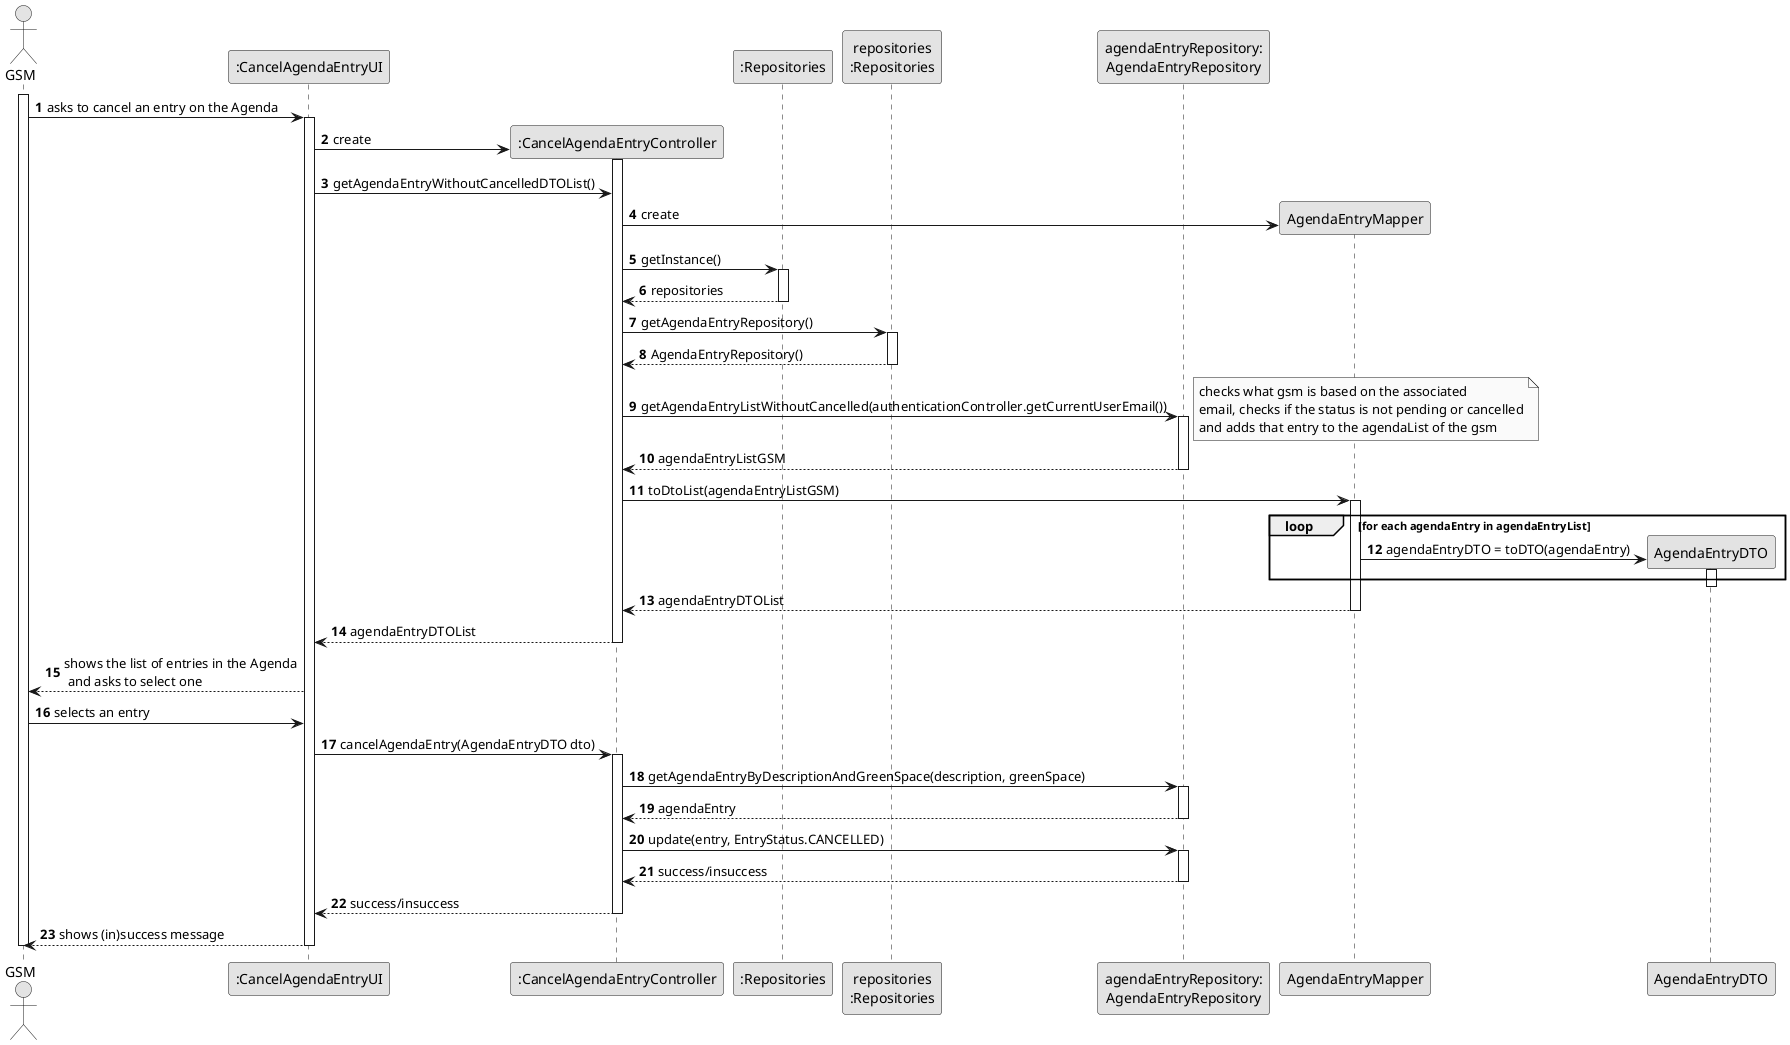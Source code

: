@startuml
skinparam monochrome true
skinparam packageStyle rectangle
skinparam shadowing false

autonumber

'hide footbox
actor "GSM" as GSM
participant ":CancelAgendaEntryUI" as UI
participant ":CancelAgendaEntryController" as CTRL
participant ":Repositories" as RepositorySingleton
participant "repositories\n:Repositories" as PLAT
participant "agendaEntryRepository:\nAgendaEntryRepository" as Repo
participant "AgendaEntryMapper"
participant "AgendaEntryDTO"



activate GSM

                GSM -> UI : asks to cancel an entry on the Agenda

                activate UI

                UI -> CTRL** : create
                activate CTRL

                 UI-> CTRL: getAgendaEntryWithoutCancelledDTOList()

                CTRL -> "AgendaEntryMapper"**:  create







                CTRL -> RepositorySingleton : getInstance()
                activate RepositorySingleton

                    RepositorySingleton --> CTRL: repositories
                deactivate RepositorySingleton


                CTRL -> PLAT : getAgendaEntryRepository()
                activate PLAT

                    PLAT --> CTRL: AgendaEntryRepository()
                deactivate PLAT


                CTRL -> Repo : getAgendaEntryListWithoutCancelled(authenticationController.getCurrentUserEmail())
                activate Repo

                note right: checks what gsm is based on the associated \nemail, checks if the status is not pending or cancelled\nand adds that entry to the agendaList of the gsm

                Repo --> CTRL: agendaEntryListGSM
                deactivate Repo




                CTRL -> "AgendaEntryMapper" : toDtoList(agendaEntryListGSM)
                activate "AgendaEntryMapper"


                 loop for each agendaEntry in agendaEntryList

                 "AgendaEntryMapper" -> "AgendaEntryDTO"** : agendaEntryDTO = toDTO(agendaEntry)

                  activate "AgendaEntryDTO"
                  end
                deactivate "AgendaEntryDTO"

                "AgendaEntryMapper" --> CTRL : agendaEntryDTOList
                deactivate "AgendaEntryMapper"

                 CTRL --> UI : agendaEntryDTOList
                 deactivate CTRL

                  UI --> GSM : shows the list of entries in the Agenda\n and asks to select one


                 GSM-> UI: selects an entry



                UI-> CTRL: cancelAgendaEntry(AgendaEntryDTO dto)
                deactivate "AgendaEntryDTO"
                activate CTRL

                CTRL-> Repo: getAgendaEntryByDescriptionAndGreenSpace(description, greenSpace)
                activate Repo
                Repo-->CTRL: agendaEntry
                deactivate Repo



                CTRL-> Repo: update(entry, EntryStatus.CANCELLED)

                activate Repo
                Repo-->CTRL: success/insuccess


              deactivate Repo

                CTRL --> UI : success/insuccess
                deactivate CTRL
               UI --> GSM : shows (in)success message
               deactivate UI


               deactivate GSM

@enduml